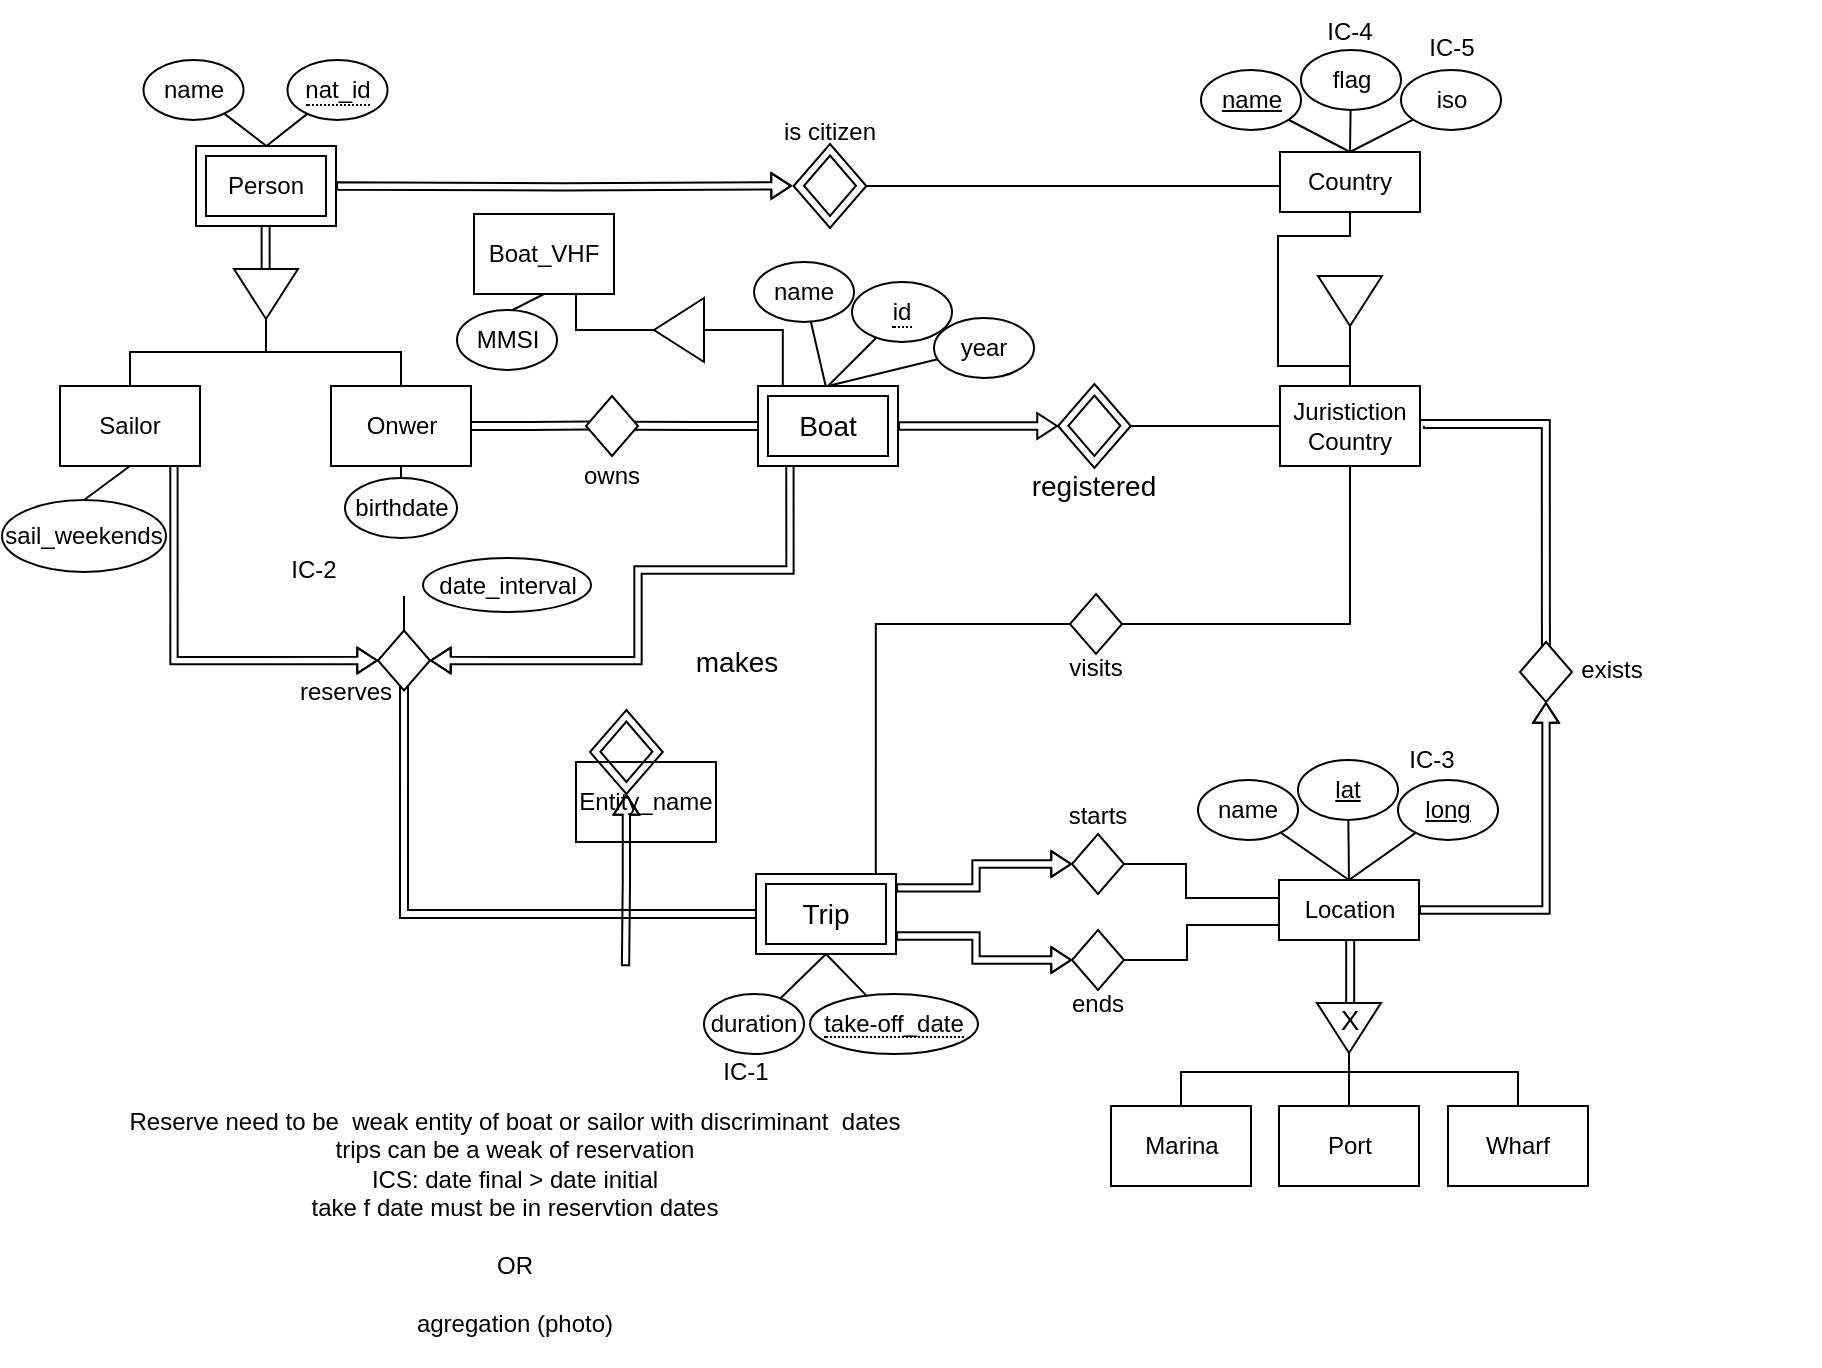 <mxfile version="15.9.6" type="device"><diagram id="mtO8EmzBldFPsHvV7_26" name="EA-Model"><mxGraphModel dx="330" dy="174" grid="0" gridSize="4" guides="1" tooltips="1" connect="1" arrows="1" fold="1" page="1" pageScale="1" pageWidth="827" pageHeight="1169" math="0" shadow="0"><root><mxCell id="0"/><mxCell id="1" parent="0"/><mxCell id="zJxWmI2F3YD3vHhMLD6m-106" value="" style="edgeStyle=orthogonalEdgeStyle;rounded=0;orthogonalLoop=1;jettySize=auto;html=1;fontColor=#000000;startArrow=block;startFill=0;endArrow=none;endFill=0;shape=flexArrow;endWidth=14.912;endSize=2.42;width=3.649;startSize=2.956;sourcePerimeterSpacing=0;startWidth=8.221;ignoreEdge=0;shadow=0;sketch=0;sourcePortConstraint=none;targetPortConstraint=none;orthogonal=0;anchorPointDirection=0;entryX=1;entryY=0.5;entryDx=0;entryDy=0;exitX=0.5;exitY=1;exitDx=0;exitDy=0;" parent="1" source="zJxWmI2F3YD3vHhMLD6m-108" target="zJxWmI2F3YD3vHhMLD6m-92" edge="1"><mxGeometry relative="1" as="geometry"><mxPoint x="772" y="486" as="sourcePoint"/><mxPoint x="772.011" y="609.0" as="targetPoint"/><Array as="points"><mxPoint x="772" y="482"/><mxPoint x="772" y="609"/></Array></mxGeometry></mxCell><mxCell id="zJxWmI2F3YD3vHhMLD6m-107" value="" style="group;rounded=1;shadow=0;sketch=0;strokeColor=none;strokeWidth=1;fillColor=none;gradientColor=none;" parent="1" vertex="1" connectable="0"><mxGeometry x="779" y="438" width="130" height="36" as="geometry"/></mxCell><mxCell id="zJxWmI2F3YD3vHhMLD6m-108" value="" style="rhombus;whiteSpace=wrap;html=1;fillColor=default;container=0;rounded=0;shadow=0;sketch=0;strokeColor=default;strokeWidth=1;" parent="zJxWmI2F3YD3vHhMLD6m-107" vertex="1"><mxGeometry x="-20" y="2" width="26" height="30" as="geometry"/></mxCell><mxCell id="zJxWmI2F3YD3vHhMLD6m-109" value="exists" style="text;html=1;strokeColor=none;fillColor=none;align=center;verticalAlign=middle;whiteSpace=wrap;rounded=0;container=0;shadow=0;sketch=0;" parent="zJxWmI2F3YD3vHhMLD6m-107" vertex="1"><mxGeometry x="-7" y="1" width="66" height="30" as="geometry"/></mxCell><mxCell id="zJxWmI2F3YD3vHhMLD6m-112" value="" style="edgeStyle=orthogonalEdgeStyle;rounded=0;orthogonalLoop=1;jettySize=auto;html=1;fontColor=#000000;startArrow=none;startFill=0;endArrow=none;endFill=0;shape=link;startSize=5;shadow=0;sketch=0;sourcePerimeterSpacing=0;entryX=1;entryY=0.5;entryDx=0;entryDy=0;exitX=0.498;exitY=0.063;exitDx=0;exitDy=0;exitPerimeter=0;" parent="1" source="zJxWmI2F3YD3vHhMLD6m-108" target="zJxWmI2F3YD3vHhMLD6m-33" edge="1"><mxGeometry relative="1" as="geometry"><mxPoint x="772" y="438" as="sourcePoint"/><mxPoint x="718" y="366" as="targetPoint"/><Array as="points"><mxPoint x="772" y="331"/></Array></mxGeometry></mxCell><mxCell id="zJxWmI2F3YD3vHhMLD6m-163" value="" style="edgeStyle=orthogonalEdgeStyle;rounded=0;orthogonalLoop=1;jettySize=auto;html=1;fontColor=#000000;startArrow=block;startFill=0;endArrow=none;endFill=0;shape=flexArrow;endWidth=14.912;endSize=2.42;width=3.649;startSize=2.956;sourcePerimeterSpacing=0;startWidth=8.221;ignoreEdge=0;shadow=0;sketch=0;sourcePortConstraint=none;targetPortConstraint=none;orthogonal=0;anchorPointDirection=0;fontSize=14;entryX=1;entryY=0.5;entryDx=0;entryDy=0;exitX=0;exitY=0.5;exitDx=0;exitDy=0;" parent="1" source="zJxWmI2F3YD3vHhMLD6m-165" target="zJxWmI2F3YD3vHhMLD6m-155" edge="1"><mxGeometry relative="1" as="geometry"><mxPoint x="520" y="332" as="sourcePoint"/><mxPoint x="502.021" y="356.0" as="targetPoint"/><Array as="points"/></mxGeometry></mxCell><mxCell id="zJxWmI2F3YD3vHhMLD6m-173" value="" style="edgeStyle=orthogonalEdgeStyle;rounded=0;sketch=0;orthogonalLoop=1;jettySize=auto;html=1;shadow=0;fontSize=14;startArrow=none;startFill=0;endArrow=none;endFill=0;sourcePerimeterSpacing=0;entryX=1;entryY=0.5;entryDx=0;entryDy=0;" parent="1" source="zJxWmI2F3YD3vHhMLD6m-33" target="zJxWmI2F3YD3vHhMLD6m-165" edge="1"><mxGeometry relative="1" as="geometry"/></mxCell><mxCell id="zJxWmI2F3YD3vHhMLD6m-174" value="" style="group;rounded=0;shadow=0;sketch=0;fontSize=14;strokeColor=default;strokeWidth=1;fillColor=none;gradientColor=none;container=0;" parent="1" vertex="1" connectable="0"><mxGeometry x="377" y="556" width="70" height="40" as="geometry"/></mxCell><mxCell id="xn7g9iZV4RgTC4gJWkwB-10" value="" style="edgeStyle=orthogonalEdgeStyle;rounded=0;orthogonalLoop=1;jettySize=auto;html=1;fontColor=#000000;startArrow=block;startFill=0;endArrow=none;endFill=0;shape=flexArrow;endWidth=14.912;endSize=2.42;width=3.649;startSize=2.956;sourcePerimeterSpacing=0;startWidth=8.221;ignoreEdge=0;shadow=0;sketch=0;sourcePortConstraint=none;targetPortConstraint=none;orthogonal=0;anchorPointDirection=0;entryX=1;entryY=0.198;entryDx=0;entryDy=0;entryPerimeter=0;exitX=0;exitY=0.5;exitDx=0;exitDy=0;" parent="1" source="xn7g9iZV4RgTC4gJWkwB-2" edge="1"><mxGeometry relative="1" as="geometry"><mxPoint x="526" y="551" as="sourcePoint"/><mxPoint x="447" y="562.92" as="targetPoint"/><Array as="points"><mxPoint x="487" y="551"/><mxPoint x="487" y="563"/></Array></mxGeometry></mxCell><mxCell id="xn7g9iZV4RgTC4gJWkwB-18" value="" style="edgeStyle=orthogonalEdgeStyle;rounded=0;orthogonalLoop=1;jettySize=auto;html=1;fontColor=#000000;startArrow=none;startFill=0;endArrow=none;endFill=0;entryX=1;entryY=0.5;entryDx=0;entryDy=0;" parent="1" target="xn7g9iZV4RgTC4gJWkwB-2" edge="1"><mxGeometry relative="1" as="geometry"><mxPoint x="636" y="568" as="sourcePoint"/><mxPoint x="592.26" y="558" as="targetPoint"/><Array as="points"><mxPoint x="639" y="568"/><mxPoint x="592" y="568"/><mxPoint x="592" y="551"/></Array></mxGeometry></mxCell><mxCell id="xn7g9iZV4RgTC4gJWkwB-19" value="" style="edgeStyle=orthogonalEdgeStyle;rounded=0;orthogonalLoop=1;jettySize=auto;html=1;fontColor=#000000;startArrow=none;startFill=0;endArrow=none;endFill=0;entryX=1;entryY=0.5;entryDx=0;entryDy=0;exitX=0;exitY=0.75;exitDx=0;exitDy=0;" parent="1" source="zJxWmI2F3YD3vHhMLD6m-92" target="xn7g9iZV4RgTC4gJWkwB-7" edge="1"><mxGeometry relative="1" as="geometry"><mxPoint x="634" y="582" as="sourcePoint"/><mxPoint x="598.26" y="600" as="targetPoint"/><Array as="points"><mxPoint x="592.5" y="582"/><mxPoint x="592.5" y="599"/></Array></mxGeometry></mxCell><mxCell id="xn7g9iZV4RgTC4gJWkwB-26" value="" style="edgeStyle=none;rounded=0;orthogonalLoop=1;jettySize=auto;html=1;endArrow=none;endFill=0;entryX=0.5;entryY=1;entryDx=0;entryDy=0;" parent="1" source="xn7g9iZV4RgTC4gJWkwB-23" target="zJxWmI2F3YD3vHhMLD6m-175" edge="1"><mxGeometry relative="1" as="geometry"/></mxCell><mxCell id="xn7g9iZV4RgTC4gJWkwB-23" value="&lt;div style=&quot;border-bottom: 1px dotted black ; line-height: 1&quot;&gt;take-off_date&lt;/div&gt;" style="ellipse;whiteSpace=wrap;html=1;container=0;" parent="1" vertex="1"><mxGeometry x="404" y="616" width="84" height="30" as="geometry"/></mxCell><mxCell id="xn7g9iZV4RgTC4gJWkwB-25" value="" style="rounded=0;orthogonalLoop=1;jettySize=auto;html=1;endArrow=none;endFill=0;entryX=0.5;entryY=1;entryDx=0;entryDy=0;" parent="1" source="xn7g9iZV4RgTC4gJWkwB-24" target="zJxWmI2F3YD3vHhMLD6m-175" edge="1"><mxGeometry relative="1" as="geometry"/></mxCell><mxCell id="xn7g9iZV4RgTC4gJWkwB-24" value="duration" style="ellipse;whiteSpace=wrap;html=1;container=0;" parent="1" vertex="1"><mxGeometry x="351" y="616" width="50" height="30" as="geometry"/></mxCell><mxCell id="zJxWmI2F3YD3vHhMLD6m-181" value="makes" style="text;html=1;strokeColor=none;fillColor=none;align=center;verticalAlign=middle;whiteSpace=wrap;rounded=0;container=0;shadow=0;sketch=0;fontSize=14;" parent="1" vertex="1"><mxGeometry x="344.19" y="435.25" width="46.81" height="30" as="geometry"/></mxCell><mxCell id="xn7g9iZV4RgTC4gJWkwB-32" value="" style="edgeStyle=orthogonalEdgeStyle;rounded=0;orthogonalLoop=1;jettySize=auto;html=1;fontColor=#000000;startArrow=none;startFill=0;endArrow=none;endFill=0;exitX=0.713;exitY=-0.01;exitDx=0;exitDy=0;exitPerimeter=0;entryX=0;entryY=0.5;entryDx=0;entryDy=0;" parent="1" target="xn7g9iZV4RgTC4gJWkwB-29" edge="1"><mxGeometry relative="1" as="geometry"><mxPoint x="436.91" y="555.6" as="sourcePoint"/><mxPoint x="524" y="431" as="targetPoint"/><Array as="points"><mxPoint x="437" y="431"/></Array></mxGeometry></mxCell><mxCell id="xn7g9iZV4RgTC4gJWkwB-33" value="" style="edgeStyle=orthogonalEdgeStyle;rounded=0;orthogonalLoop=1;jettySize=auto;html=1;fontColor=#000000;startArrow=none;startFill=0;endArrow=none;endFill=0;entryX=0.5;entryY=1;entryDx=0;entryDy=0;exitX=1;exitY=0.5;exitDx=0;exitDy=0;" parent="1" source="xn7g9iZV4RgTC4gJWkwB-29" target="zJxWmI2F3YD3vHhMLD6m-33" edge="1"><mxGeometry relative="1" as="geometry"><mxPoint x="674" y="428" as="sourcePoint"/><mxPoint x="676.26" y="358.1" as="targetPoint"/><Array as="points"><mxPoint x="674" y="431"/></Array></mxGeometry></mxCell><mxCell id="xn7g9iZV4RgTC4gJWkwB-41" value="" style="edgeStyle=orthogonalEdgeStyle;rounded=0;orthogonalLoop=1;jettySize=auto;html=1;fontColor=#000000;startArrow=none;startFill=0;endArrow=none;endFill=0;shape=link;startSize=5;exitX=1;exitY=0.5;exitDx=0;exitDy=0;entryX=0.064;entryY=0.492;entryDx=0;entryDy=0;entryPerimeter=0;" parent="1" source="zJxWmI2F3YD3vHhMLD6m-144" target="xn7g9iZV4RgTC4gJWkwB-39" edge="1"><mxGeometry relative="1" as="geometry"><mxPoint x="320.044" y="389.9" as="sourcePoint"/><mxPoint x="284" y="332" as="targetPoint"/><Array as="points"/></mxGeometry></mxCell><mxCell id="xn7g9iZV4RgTC4gJWkwB-42" value="" style="edgeStyle=orthogonalEdgeStyle;rounded=0;orthogonalLoop=1;jettySize=auto;html=1;fontColor=#000000;startArrow=none;startFill=0;endArrow=none;endFill=0;shape=link;startSize=5;exitX=0;exitY=0.5;exitDx=0;exitDy=0;entryX=0.93;entryY=0.494;entryDx=0;entryDy=0;entryPerimeter=0;" parent="1" source="zJxWmI2F3YD3vHhMLD6m-155" target="xn7g9iZV4RgTC4gJWkwB-39" edge="1"><mxGeometry relative="1" as="geometry"><mxPoint x="372" y="332" as="sourcePoint"/><mxPoint x="324" y="332" as="targetPoint"/><Array as="points"/></mxGeometry></mxCell><mxCell id="zJxWmI2F3YD3vHhMLD6m-135" value="&lt;div style=&quot;border-bottom: 1px dotted black&quot;&gt;nat_id&lt;/div&gt;" style="ellipse;whiteSpace=wrap;html=1;container=0;" parent="1" vertex="1"><mxGeometry x="142.75" y="149" width="50" height="30" as="geometry"/></mxCell><mxCell id="zJxWmI2F3YD3vHhMLD6m-138" style="edgeStyle=none;rounded=0;orthogonalLoop=1;jettySize=auto;html=1;entryX=0.5;entryY=0;entryDx=0;entryDy=0;endArrow=none;endFill=0;" parent="1" source="zJxWmI2F3YD3vHhMLD6m-135" edge="1"><mxGeometry relative="1" as="geometry"><mxPoint x="132.25" y="192" as="targetPoint"/></mxGeometry></mxCell><mxCell id="zJxWmI2F3YD3vHhMLD6m-140" style="rounded=0;orthogonalLoop=1;jettySize=auto;html=1;endArrow=none;endFill=0;entryX=0.5;entryY=0;entryDx=0;entryDy=0;" parent="1" source="zJxWmI2F3YD3vHhMLD6m-141" edge="1"><mxGeometry relative="1" as="geometry"><mxPoint x="132.25" y="192" as="targetPoint"/></mxGeometry></mxCell><mxCell id="zJxWmI2F3YD3vHhMLD6m-141" value="name" style="ellipse;whiteSpace=wrap;html=1;container=0;" parent="1" vertex="1"><mxGeometry x="70.75" y="149" width="50" height="30" as="geometry"/></mxCell><mxCell id="zJxWmI2F3YD3vHhMLD6m-142" value="Sailor" style="rounded=0;whiteSpace=wrap;html=1;fontColor=#000000;fillColor=default;strokeWidth=1;shadow=0;sketch=0;container=0;" parent="1" vertex="1"><mxGeometry x="29" y="312" width="70" height="40" as="geometry"/></mxCell><mxCell id="zJxWmI2F3YD3vHhMLD6m-144" value="Onwer" style="rounded=0;whiteSpace=wrap;html=1;fontColor=#000000;fillColor=default;strokeWidth=1;shadow=0;sketch=0;container=0;" parent="1" vertex="1"><mxGeometry x="164.5" y="312" width="70" height="40" as="geometry"/></mxCell><mxCell id="zJxWmI2F3YD3vHhMLD6m-149" style="edgeStyle=orthogonalEdgeStyle;rounded=0;sketch=0;orthogonalLoop=1;jettySize=auto;html=1;shadow=0;startArrow=none;startFill=0;endArrow=none;endFill=0;sourcePerimeterSpacing=0;entryX=0;entryY=0.5;entryDx=0;entryDy=0;exitX=0.5;exitY=0;exitDx=0;exitDy=0;" parent="1" source="zJxWmI2F3YD3vHhMLD6m-142" target="zJxWmI2F3YD3vHhMLD6m-146" edge="1"><mxGeometry relative="1" as="geometry"><mxPoint x="-446" y="-215" as="targetPoint"/><Array as="points"><mxPoint x="64" y="295"/><mxPoint x="132" y="295"/></Array></mxGeometry></mxCell><mxCell id="zJxWmI2F3YD3vHhMLD6m-151" style="edgeStyle=orthogonalEdgeStyle;rounded=0;sketch=0;orthogonalLoop=1;jettySize=auto;html=1;entryX=0;entryY=0.5;entryDx=0;entryDy=0;shadow=0;startArrow=none;startFill=0;endArrow=none;endFill=0;sourcePerimeterSpacing=0;exitX=0.5;exitY=0;exitDx=0;exitDy=0;" parent="1" source="zJxWmI2F3YD3vHhMLD6m-144" target="zJxWmI2F3YD3vHhMLD6m-146" edge="1"><mxGeometry relative="1" as="geometry"><Array as="points"><mxPoint x="200" y="295"/><mxPoint x="132" y="295"/></Array></mxGeometry></mxCell><mxCell id="xn7g9iZV4RgTC4gJWkwB-51" value="" style="edgeStyle=orthogonalEdgeStyle;rounded=0;orthogonalLoop=1;jettySize=auto;html=1;fontColor=#000000;startArrow=block;startFill=0;endArrow=none;endFill=0;shape=flexArrow;endWidth=14.912;endSize=2.42;width=3.649;startSize=2.956;sourcePerimeterSpacing=0;startWidth=8.221;ignoreEdge=0;shadow=0;sketch=0;sourcePortConstraint=none;targetPortConstraint=none;orthogonal=0;anchorPointDirection=0;bendable=1;exitX=0;exitY=0.5;exitDx=0;exitDy=0;entryX=0.814;entryY=0.988;entryDx=0;entryDy=0;entryPerimeter=0;" parent="1" source="xn7g9iZV4RgTC4gJWkwB-45" target="zJxWmI2F3YD3vHhMLD6m-142" edge="1"><mxGeometry relative="1" as="geometry"><mxPoint x="179" y="450" as="sourcePoint"/><mxPoint x="86" y="360" as="targetPoint"/><Array as="points"><mxPoint x="86" y="449"/></Array></mxGeometry></mxCell><mxCell id="T82zshx75YJD7q8zzaBY-1" value="" style="edgeStyle=orthogonalEdgeStyle;rounded=0;orthogonalLoop=1;jettySize=auto;html=1;fontColor=#000000;startArrow=block;startFill=0;endArrow=none;endFill=0;shape=flexArrow;endWidth=14.912;endSize=2.42;width=3.649;startSize=2.956;sourcePerimeterSpacing=0;startWidth=8.221;ignoreEdge=0;shadow=0;sketch=0;sourcePortConstraint=none;targetPortConstraint=none;orthogonal=0;anchorPointDirection=0;exitX=1;exitY=0.5;exitDx=0;exitDy=0;entryX=0.228;entryY=0.988;entryDx=0;entryDy=0;entryPerimeter=0;" parent="1" source="xn7g9iZV4RgTC4gJWkwB-45" target="zJxWmI2F3YD3vHhMLD6m-155" edge="1"><mxGeometry relative="1" as="geometry"><mxPoint x="230" y="448" as="sourcePoint"/><mxPoint x="394" y="355" as="targetPoint"/><Array as="points"><mxPoint x="318" y="449"/><mxPoint x="318" y="404"/><mxPoint x="394" y="404"/></Array></mxGeometry></mxCell><mxCell id="xn7g9iZV4RgTC4gJWkwB-46" value="reserves" style="text;html=1;strokeColor=none;fillColor=none;align=center;verticalAlign=middle;whiteSpace=wrap;rounded=0;container=0;" parent="1" vertex="1"><mxGeometry x="118.5" y="450" width="106" height="30" as="geometry"/></mxCell><mxCell id="xn7g9iZV4RgTC4gJWkwB-45" value="" style="rhombus;whiteSpace=wrap;html=1;fillColor=none;container=0;rounded=0;" parent="1" vertex="1"><mxGeometry x="188" y="434.25" width="26" height="30" as="geometry"/></mxCell><mxCell id="T82zshx75YJD7q8zzaBY-2" value="" style="edgeStyle=orthogonalEdgeStyle;rounded=0;orthogonalLoop=1;jettySize=auto;html=1;fontColor=#000000;startArrow=none;startFill=0;endArrow=none;endFill=0;shape=link;startSize=5;entryX=0.501;entryY=0.927;entryDx=0;entryDy=0;entryPerimeter=0;exitX=0;exitY=0.5;exitDx=0;exitDy=0;" parent="1" source="zJxWmI2F3YD3vHhMLD6m-175" target="xn7g9iZV4RgTC4gJWkwB-45" edge="1"><mxGeometry relative="1" as="geometry"><mxPoint x="135" y="584" as="sourcePoint"/><mxPoint x="135.114" y="504" as="targetPoint"/><Array as="points"/></mxGeometry></mxCell><mxCell id="T82zshx75YJD7q8zzaBY-5" value="" style="edgeStyle=orthogonalEdgeStyle;rounded=0;orthogonalLoop=1;jettySize=auto;html=1;fontColor=#000000;startArrow=none;startFill=0;endArrow=none;endFill=0;exitX=0.5;exitY=0;exitDx=0;exitDy=0;entryX=0.5;entryY=1;entryDx=0;entryDy=0;" parent="1" source="xn7g9iZV4RgTC4gJWkwB-45" edge="1"><mxGeometry relative="1" as="geometry"><mxPoint x="234.0" y="477.9" as="sourcePoint"/><mxPoint x="201" y="417" as="targetPoint"/><Array as="points"/></mxGeometry></mxCell><mxCell id="T82zshx75YJD7q8zzaBY-6" value="IC-2" style="text;html=1;strokeColor=none;fillColor=none;align=center;verticalAlign=middle;whiteSpace=wrap;rounded=0;fontColor=#000000;container=0;" parent="1" vertex="1"><mxGeometry x="133" y="389" width="46" height="30" as="geometry"/></mxCell><mxCell id="T82zshx75YJD7q8zzaBY-7" value="IC-1" style="text;html=1;strokeColor=none;fillColor=none;align=center;verticalAlign=middle;whiteSpace=wrap;rounded=0;fontColor=#000000;container=0;" parent="1" vertex="1"><mxGeometry x="349" y="640" width="46" height="30" as="geometry"/></mxCell><mxCell id="vhLkZkpWc89XIoJ8tT74-11" value="" style="triangle;whiteSpace=wrap;html=1;rotation=0;direction=west;container=0;" parent="1" vertex="1"><mxGeometry x="326" y="268" width="25" height="32" as="geometry"/></mxCell><mxCell id="vhLkZkpWc89XIoJ8tT74-14" value="" style="edgeStyle=orthogonalEdgeStyle;rounded=0;orthogonalLoop=1;jettySize=auto;html=1;endArrow=none;endFill=0;" parent="1" source="vhLkZkpWc89XIoJ8tT74-1" edge="1"><mxGeometry relative="1" as="geometry"><mxPoint x="327" y="284" as="targetPoint"/><Array as="points"><mxPoint x="287" y="284"/></Array></mxGeometry></mxCell><mxCell id="vhLkZkpWc89XIoJ8tT74-16" style="edgeStyle=none;rounded=0;orthogonalLoop=1;jettySize=auto;html=1;entryX=0.5;entryY=0;entryDx=0;entryDy=0;endArrow=none;endFill=0;" parent="1" source="vhLkZkpWc89XIoJ8tT74-5" target="zJxWmI2F3YD3vHhMLD6m-155" edge="1"><mxGeometry relative="1" as="geometry"/></mxCell><mxCell id="vhLkZkpWc89XIoJ8tT74-5" value="year" style="ellipse;whiteSpace=wrap;html=1;container=0;" parent="1" vertex="1"><mxGeometry x="466" y="278" width="50" height="30" as="geometry"/></mxCell><mxCell id="vhLkZkpWc89XIoJ8tT74-17" style="edgeStyle=none;rounded=0;orthogonalLoop=1;jettySize=auto;html=1;entryX=0.5;entryY=0;entryDx=0;entryDy=0;endArrow=none;endFill=0;" parent="1" source="vhLkZkpWc89XIoJ8tT74-6" target="zJxWmI2F3YD3vHhMLD6m-155" edge="1"><mxGeometry relative="1" as="geometry"/></mxCell><mxCell id="vhLkZkpWc89XIoJ8tT74-6" value="&lt;div style=&quot;border-bottom: 1px dotted black&quot;&gt;id&lt;/div&gt;" style="ellipse;whiteSpace=wrap;html=1;container=0;" parent="1" vertex="1"><mxGeometry x="425" y="260" width="50" height="30" as="geometry"/></mxCell><mxCell id="vhLkZkpWc89XIoJ8tT74-15" style="rounded=0;orthogonalLoop=1;jettySize=auto;html=1;entryX=0.5;entryY=0;entryDx=0;entryDy=0;endArrow=none;endFill=0;" parent="1" source="vhLkZkpWc89XIoJ8tT74-10" target="zJxWmI2F3YD3vHhMLD6m-156" edge="1"><mxGeometry relative="1" as="geometry"/></mxCell><mxCell id="vhLkZkpWc89XIoJ8tT74-10" value="name" style="ellipse;whiteSpace=wrap;html=1;container=0;" parent="1" vertex="1"><mxGeometry x="376" y="250" width="50" height="30" as="geometry"/></mxCell><mxCell id="zJxWmI2F3YD3vHhMLD6m-154" value="" style="group;rounded=0;shadow=0;sketch=0;fontSize=14;strokeColor=default;strokeWidth=1;fillColor=default;gradientColor=none;container=0;" parent="1" vertex="1" connectable="0"><mxGeometry x="378" y="312" width="70" height="40" as="geometry"/></mxCell><mxCell id="vhLkZkpWc89XIoJ8tT74-13" style="edgeStyle=orthogonalEdgeStyle;rounded=0;orthogonalLoop=1;jettySize=auto;html=1;entryX=0.52;entryY=0;entryDx=0;entryDy=0;entryPerimeter=0;endArrow=none;endFill=0;" parent="1" source="vhLkZkpWc89XIoJ8tT74-11" edge="1"><mxGeometry relative="1" as="geometry"><mxPoint x="390.4" y="312" as="targetPoint"/><Array as="points"><mxPoint x="390" y="284"/></Array></mxGeometry></mxCell><mxCell id="_oi1t7SyCfemKxTEH7Dt-3" style="rounded=0;orthogonalLoop=1;jettySize=auto;html=1;exitX=0.5;exitY=0;exitDx=0;exitDy=0;endArrow=none;endFill=0;entryX=0.5;entryY=1;entryDx=0;entryDy=0;" parent="1" source="_oi1t7SyCfemKxTEH7Dt-1" target="zJxWmI2F3YD3vHhMLD6m-142" edge="1"><mxGeometry relative="1" as="geometry"><mxPoint x="37" y="353" as="targetPoint"/></mxGeometry></mxCell><mxCell id="_oi1t7SyCfemKxTEH7Dt-1" value="sail_weekends" style="ellipse;whiteSpace=wrap;html=1;container=0;" parent="1" vertex="1"><mxGeometry y="369" width="82" height="36" as="geometry"/></mxCell><mxCell id="_oi1t7SyCfemKxTEH7Dt-10" value="" style="edgeStyle=none;rounded=0;orthogonalLoop=1;jettySize=auto;html=1;endArrow=none;endFill=0;entryX=0.5;entryY=1;entryDx=0;entryDy=0;exitX=0.5;exitY=0;exitDx=0;exitDy=0;" parent="1" source="_oi1t7SyCfemKxTEH7Dt-4" target="zJxWmI2F3YD3vHhMLD6m-144" edge="1"><mxGeometry relative="1" as="geometry"><mxPoint x="231" y="379" as="sourcePoint"/></mxGeometry></mxCell><mxCell id="_oi1t7SyCfemKxTEH7Dt-4" value="birthdate" style="ellipse;whiteSpace=wrap;html=1;container=0;" parent="1" vertex="1"><mxGeometry x="171.5" y="358" width="56" height="30" as="geometry"/></mxCell><mxCell id="_oi1t7SyCfemKxTEH7Dt-5" value="date_interval" style="ellipse;whiteSpace=wrap;html=1;container=0;" parent="1" vertex="1"><mxGeometry x="210.5" y="398" width="84" height="27" as="geometry"/></mxCell><mxCell id="T82zshx75YJD7q8zzaBY-8" value="IC-4" style="text;html=1;strokeColor=none;fillColor=none;align=center;verticalAlign=middle;whiteSpace=wrap;rounded=0;fontColor=#000000;container=0;" parent="1" vertex="1"><mxGeometry x="651" y="119" width="45.75" height="32" as="geometry"/></mxCell><mxCell id="zJxWmI2F3YD3vHhMLD6m-99" value="Marina" style="rounded=0;whiteSpace=wrap;html=1;fontColor=#000000;fillColor=default;strokeWidth=1;shadow=0;sketch=0;container=0;" parent="1" vertex="1"><mxGeometry x="554.5" y="672" width="70" height="40" as="geometry"/></mxCell><mxCell id="zJxWmI2F3YD3vHhMLD6m-100" value="Port" style="rounded=0;whiteSpace=wrap;html=1;fontColor=#000000;fillColor=default;strokeWidth=1;shadow=0;sketch=0;container=0;" parent="1" vertex="1"><mxGeometry x="638.5" y="672" width="70" height="40" as="geometry"/></mxCell><mxCell id="zJxWmI2F3YD3vHhMLD6m-101" value="Wharf" style="rounded=0;whiteSpace=wrap;html=1;fontColor=#000000;fillColor=default;strokeWidth=1;shadow=0;sketch=0;container=0;" parent="1" vertex="1"><mxGeometry x="723" y="672" width="70" height="40" as="geometry"/></mxCell><mxCell id="zJxWmI2F3YD3vHhMLD6m-105" style="edgeStyle=orthogonalEdgeStyle;rounded=0;sketch=0;orthogonalLoop=1;jettySize=auto;html=1;shadow=0;startArrow=none;startFill=0;endArrow=none;endFill=0;sourcePerimeterSpacing=0;entryX=0;entryY=0.5;entryDx=0;entryDy=0;" parent="1" source="zJxWmI2F3YD3vHhMLD6m-99" target="zJxWmI2F3YD3vHhMLD6m-96" edge="1"><mxGeometry relative="1" as="geometry"><mxPoint x="670" y="643" as="targetPoint"/><Array as="points"><mxPoint x="590" y="655"/><mxPoint x="674" y="655"/></Array></mxGeometry></mxCell><mxCell id="zJxWmI2F3YD3vHhMLD6m-103" style="edgeStyle=none;rounded=0;sketch=0;orthogonalLoop=1;jettySize=auto;html=1;shadow=0;startArrow=none;startFill=0;endArrow=none;endFill=0;sourcePerimeterSpacing=0;entryX=0.5;entryY=0;entryDx=0;entryDy=0;exitX=0;exitY=0.5;exitDx=0;exitDy=0;" parent="1" source="zJxWmI2F3YD3vHhMLD6m-96" target="zJxWmI2F3YD3vHhMLD6m-100" edge="1"><mxGeometry relative="1" as="geometry"><mxPoint x="672.286" y="638.381" as="sourcePoint"/><mxPoint x="674" y="655" as="targetPoint"/></mxGeometry></mxCell><mxCell id="zJxWmI2F3YD3vHhMLD6m-104" style="edgeStyle=orthogonalEdgeStyle;rounded=0;sketch=0;orthogonalLoop=1;jettySize=auto;html=1;entryX=0;entryY=0.5;entryDx=0;entryDy=0;shadow=0;startArrow=none;startFill=0;endArrow=none;endFill=0;sourcePerimeterSpacing=0;" parent="1" source="zJxWmI2F3YD3vHhMLD6m-101" target="zJxWmI2F3YD3vHhMLD6m-96" edge="1"><mxGeometry relative="1" as="geometry"><Array as="points"><mxPoint x="758" y="655"/><mxPoint x="674" y="655"/></Array></mxGeometry></mxCell><mxCell id="zJxWmI2F3YD3vHhMLD6m-89" value="&lt;u&gt;long&lt;/u&gt;" style="ellipse;whiteSpace=wrap;html=1;container=0;" parent="1" vertex="1"><mxGeometry x="698" y="509" width="50" height="30" as="geometry"/></mxCell><mxCell id="zJxWmI2F3YD3vHhMLD6m-91" value="&lt;u&gt;lat&lt;/u&gt;" style="ellipse;whiteSpace=wrap;html=1;container=0;" parent="1" vertex="1"><mxGeometry x="648" y="499" width="50" height="30" as="geometry"/></mxCell><mxCell id="zJxWmI2F3YD3vHhMLD6m-92" value="Location" style="rounded=0;whiteSpace=wrap;html=1;container=0;" parent="1" vertex="1"><mxGeometry x="638.5" y="559" width="70" height="30" as="geometry"/></mxCell><mxCell id="zJxWmI2F3YD3vHhMLD6m-88" style="edgeStyle=none;rounded=0;orthogonalLoop=1;jettySize=auto;html=1;entryX=0.5;entryY=0;entryDx=0;entryDy=0;endArrow=none;endFill=0;" parent="1" source="zJxWmI2F3YD3vHhMLD6m-89" target="zJxWmI2F3YD3vHhMLD6m-92" edge="1"><mxGeometry relative="1" as="geometry"/></mxCell><mxCell id="zJxWmI2F3YD3vHhMLD6m-90" style="edgeStyle=none;rounded=0;orthogonalLoop=1;jettySize=auto;html=1;entryX=0.5;entryY=0;entryDx=0;entryDy=0;endArrow=none;endFill=0;" parent="1" source="zJxWmI2F3YD3vHhMLD6m-91" target="zJxWmI2F3YD3vHhMLD6m-92" edge="1"><mxGeometry relative="1" as="geometry"/></mxCell><mxCell id="zJxWmI2F3YD3vHhMLD6m-93" style="rounded=0;orthogonalLoop=1;jettySize=auto;html=1;endArrow=none;endFill=0;entryX=0.5;entryY=0;entryDx=0;entryDy=0;" parent="1" source="zJxWmI2F3YD3vHhMLD6m-94" target="zJxWmI2F3YD3vHhMLD6m-92" edge="1"><mxGeometry relative="1" as="geometry"/></mxCell><mxCell id="zJxWmI2F3YD3vHhMLD6m-94" value="name" style="ellipse;whiteSpace=wrap;html=1;container=0;" parent="1" vertex="1"><mxGeometry x="598" y="509" width="50" height="30" as="geometry"/></mxCell><mxCell id="zJxWmI2F3YD3vHhMLD6m-2" value="IC-3" style="text;html=1;strokeColor=none;fillColor=none;align=center;verticalAlign=middle;whiteSpace=wrap;rounded=0;fontColor=#000000;container=0;" parent="1" vertex="1"><mxGeometry x="692" y="484" width="46" height="30" as="geometry"/></mxCell><mxCell id="zJxWmI2F3YD3vHhMLD6m-23" value="" style="triangle;whiteSpace=wrap;html=1;rotation=-90;container=0;direction=west;" parent="1" vertex="1"><mxGeometry x="661.5" y="253.5" width="25" height="32" as="geometry"/></mxCell><mxCell id="zJxWmI2F3YD3vHhMLD6m-33" value="Juristiction Country" style="rounded=0;whiteSpace=wrap;html=1;fontColor=#000000;fillColor=default;allowArrows=1;container=0;" parent="1" vertex="1"><mxGeometry x="639" y="312" width="70" height="40" as="geometry"/></mxCell><mxCell id="zJxWmI2F3YD3vHhMLD6m-79" style="edgeStyle=none;rounded=0;sketch=0;orthogonalLoop=1;jettySize=auto;html=1;shadow=0;startArrow=none;startFill=0;endArrow=none;endFill=0;sourcePerimeterSpacing=0;" parent="1" source="zJxWmI2F3YD3vHhMLD6m-23" target="zJxWmI2F3YD3vHhMLD6m-33" edge="1"><mxGeometry relative="1" as="geometry"/></mxCell><mxCell id="zJxWmI2F3YD3vHhMLD6m-22" style="edgeStyle=orthogonalEdgeStyle;rounded=0;orthogonalLoop=1;jettySize=auto;html=1;exitX=1;exitY=0.5;exitDx=0;exitDy=0;fontColor=#000000;startArrow=none;startFill=0;endArrow=none;endFill=0;" parent="1" source="zJxWmI2F3YD3vHhMLD6m-23" target="zJxWmI2F3YD3vHhMLD6m-26" edge="1"><mxGeometry relative="1" as="geometry"/></mxCell><mxCell id="zJxWmI2F3YD3vHhMLD6m-24" value="iso" style="ellipse;whiteSpace=wrap;html=1;container=0;" parent="1" vertex="1"><mxGeometry x="699.5" y="154" width="50" height="30" as="geometry"/></mxCell><mxCell id="zJxWmI2F3YD3vHhMLD6m-25" value="flag" style="ellipse;whiteSpace=wrap;html=1;container=0;" parent="1" vertex="1"><mxGeometry x="649.5" y="144" width="50" height="30" as="geometry"/></mxCell><mxCell id="zJxWmI2F3YD3vHhMLD6m-26" value="Country" style="rounded=0;whiteSpace=wrap;html=1;container=0;" parent="1" vertex="1"><mxGeometry x="639" y="195" width="70" height="30" as="geometry"/></mxCell><mxCell id="zJxWmI2F3YD3vHhMLD6m-38" style="edgeStyle=none;rounded=0;orthogonalLoop=1;jettySize=auto;html=1;entryX=0.5;entryY=0;entryDx=0;entryDy=0;endArrow=none;endFill=0;" parent="1" source="zJxWmI2F3YD3vHhMLD6m-24" target="zJxWmI2F3YD3vHhMLD6m-26" edge="1"><mxGeometry relative="1" as="geometry"/></mxCell><mxCell id="zJxWmI2F3YD3vHhMLD6m-37" style="edgeStyle=none;rounded=0;orthogonalLoop=1;jettySize=auto;html=1;entryX=0.5;entryY=0;entryDx=0;entryDy=0;endArrow=none;endFill=0;" parent="1" source="zJxWmI2F3YD3vHhMLD6m-25" target="zJxWmI2F3YD3vHhMLD6m-26" edge="1"><mxGeometry relative="1" as="geometry"/></mxCell><mxCell id="zJxWmI2F3YD3vHhMLD6m-36" style="rounded=0;orthogonalLoop=1;jettySize=auto;html=1;endArrow=none;endFill=0;entryX=0.5;entryY=0;entryDx=0;entryDy=0;" parent="1" source="zJxWmI2F3YD3vHhMLD6m-34" target="zJxWmI2F3YD3vHhMLD6m-26" edge="1"><mxGeometry relative="1" as="geometry"/></mxCell><mxCell id="zJxWmI2F3YD3vHhMLD6m-34" value="&lt;u&gt;name&lt;/u&gt;" style="ellipse;whiteSpace=wrap;html=1;container=0;" parent="1" vertex="1"><mxGeometry x="599.5" y="154" width="50" height="30" as="geometry"/></mxCell><mxCell id="T82zshx75YJD7q8zzaBY-9" value="IC-5" style="text;html=1;strokeColor=none;fillColor=none;align=center;verticalAlign=middle;whiteSpace=wrap;rounded=0;fontColor=#000000;container=0;" parent="1" vertex="1"><mxGeometry x="701.5" y="128" width="46" height="30" as="geometry"/></mxCell><mxCell id="zJxWmI2F3YD3vHhMLD6m-96" value="&lt;p style=&quot;line-height: 0&quot;&gt;&lt;br&gt;&lt;/p&gt;" style="triangle;whiteSpace=wrap;html=1;rotation=-90;rounded=0;shadow=0;sketch=0;strokeWidth=1;fillColor=default;gradientColor=none;strokeColor=default;portConstraintRotation=1;snapToPoint=1;container=0;direction=west;" parent="1" vertex="1"><mxGeometry x="661" y="617" width="25" height="32" as="geometry"/></mxCell><mxCell id="zJxWmI2F3YD3vHhMLD6m-113" value="&lt;font style=&quot;font-size: 14px&quot;&gt;X&lt;/font&gt;" style="text;html=1;strokeColor=none;fillColor=none;align=center;verticalAlign=middle;whiteSpace=wrap;rounded=0;shadow=0;sketch=0;container=0;rotation=0;" parent="1" vertex="1"><mxGeometry x="643.5" y="614" width="60" height="30" as="geometry"/></mxCell><mxCell id="zJxWmI2F3YD3vHhMLD6m-165" value="" style="rhombus;whiteSpace=wrap;html=1;fillColor=none;container=0;rounded=0;shadow=0;sketch=0;fontSize=14;strokeColor=default;strokeWidth=1;" parent="1" vertex="1"><mxGeometry x="528" y="311" width="36.39" height="42" as="geometry"/></mxCell><mxCell id="zJxWmI2F3YD3vHhMLD6m-166" value="" style="rhombus;whiteSpace=wrap;html=1;fillColor=none;container=0;rounded=0;shadow=0;sketch=0;fontSize=14;strokeColor=default;strokeWidth=1;" parent="1" vertex="1"><mxGeometry x="533.19" y="316.75" width="26" height="30.25" as="geometry"/></mxCell><mxCell id="zJxWmI2F3YD3vHhMLD6m-167" value="registered" style="text;html=1;strokeColor=none;fillColor=none;align=center;verticalAlign=middle;whiteSpace=wrap;rounded=0;container=0;shadow=0;sketch=0;fontSize=14;" parent="1" vertex="1"><mxGeometry x="499.19" y="347" width="94" height="30" as="geometry"/></mxCell><mxCell id="zJxWmI2F3YD3vHhMLD6m-175" value="" style="rounded=0;whiteSpace=wrap;html=1;fontColor=#000000;fillColor=default;strokeWidth=1;shadow=0;sketch=0;fontSize=14;container=0;" parent="1" vertex="1"><mxGeometry x="377" y="556" width="70" height="40" as="geometry"/></mxCell><mxCell id="zJxWmI2F3YD3vHhMLD6m-176" value="&lt;span&gt;Trip&lt;br&gt;&lt;/span&gt;" style="rounded=0;whiteSpace=wrap;html=1;fontColor=#000000;fillColor=default;strokeWidth=1;shadow=0;sketch=0;fontSize=14;container=0;" parent="1" vertex="1"><mxGeometry x="382" y="561" width="60" height="30" as="geometry"/></mxCell><mxCell id="xn7g9iZV4RgTC4gJWkwB-16" value="" style="edgeStyle=orthogonalEdgeStyle;rounded=0;orthogonalLoop=1;jettySize=auto;html=1;fontColor=#000000;startArrow=block;startFill=0;endArrow=none;endFill=0;shape=flexArrow;endWidth=14.912;endSize=2.42;width=3.649;startSize=2.956;sourcePerimeterSpacing=0;startWidth=8.221;ignoreEdge=0;shadow=0;sketch=0;sourcePortConstraint=none;targetPortConstraint=none;orthogonal=0;anchorPointDirection=0;entryX=1;entryY=0.198;entryDx=0;entryDy=0;entryPerimeter=0;exitX=0;exitY=0.5;exitDx=0;exitDy=0;" parent="1" source="xn7g9iZV4RgTC4gJWkwB-7" edge="1"><mxGeometry relative="1" as="geometry"><mxPoint x="526" y="599.09" as="sourcePoint"/><mxPoint x="447" y="587.01" as="targetPoint"/><Array as="points"><mxPoint x="487" y="599"/><mxPoint x="487" y="587"/></Array></mxGeometry></mxCell><mxCell id="xn7g9iZV4RgTC4gJWkwB-3" value="starts" style="text;html=1;strokeColor=none;fillColor=none;align=center;verticalAlign=middle;whiteSpace=wrap;rounded=0;container=0;" parent="1" vertex="1"><mxGeometry x="524" y="512" width="48" height="30" as="geometry"/></mxCell><mxCell id="xn7g9iZV4RgTC4gJWkwB-2" value="" style="rhombus;whiteSpace=wrap;html=1;fillColor=none;container=0;rounded=0;" parent="1" vertex="1"><mxGeometry x="535" y="536" width="26" height="30" as="geometry"/></mxCell><mxCell id="xn7g9iZV4RgTC4gJWkwB-6" value="ends" style="text;html=1;strokeColor=none;fillColor=none;align=center;verticalAlign=middle;whiteSpace=wrap;rounded=0;container=0;" parent="1" vertex="1"><mxGeometry x="524" y="606" width="48" height="30" as="geometry"/></mxCell><mxCell id="xn7g9iZV4RgTC4gJWkwB-7" value="" style="rhombus;whiteSpace=wrap;html=1;fillColor=none;container=0;rounded=0;" parent="1" vertex="1"><mxGeometry x="535" y="584" width="26" height="30" as="geometry"/></mxCell><mxCell id="xn7g9iZV4RgTC4gJWkwB-30" value="visits" style="text;html=1;strokeColor=none;fillColor=none;align=center;verticalAlign=middle;whiteSpace=wrap;rounded=0;container=0;" parent="1" vertex="1"><mxGeometry x="494" y="438" width="106" height="30" as="geometry"/></mxCell><mxCell id="xn7g9iZV4RgTC4gJWkwB-29" value="" style="rhombus;whiteSpace=wrap;html=1;fillColor=none;container=0;rounded=0;" parent="1" vertex="1"><mxGeometry x="534" y="416" width="26" height="30" as="geometry"/></mxCell><mxCell id="xn7g9iZV4RgTC4gJWkwB-38" value="owns" style="text;html=1;strokeColor=none;fillColor=none;align=center;verticalAlign=middle;whiteSpace=wrap;rounded=0;container=0;" parent="1" vertex="1"><mxGeometry x="252" y="342" width="106" height="30" as="geometry"/></mxCell><mxCell id="xn7g9iZV4RgTC4gJWkwB-39" value="" style="rhombus;whiteSpace=wrap;html=1;fillColor=none;container=0;rounded=0;" parent="1" vertex="1"><mxGeometry x="292" y="317" width="26" height="30" as="geometry"/></mxCell><mxCell id="zJxWmI2F3YD3vHhMLD6m-146" value="&lt;p style=&quot;line-height: 0&quot;&gt;&lt;br&gt;&lt;/p&gt;" style="triangle;whiteSpace=wrap;html=1;rotation=-90;rounded=0;shadow=0;sketch=0;strokeWidth=1;fillColor=default;gradientColor=none;strokeColor=default;portConstraintRotation=1;snapToPoint=1;container=0;direction=west;" parent="1" vertex="1"><mxGeometry x="119.5" y="250" width="25" height="32" as="geometry"/></mxCell><mxCell id="vhLkZkpWc89XIoJ8tT74-1" value="Boat_VHF" style="rounded=0;whiteSpace=wrap;html=1;fontColor=#000000;fillColor=default;strokeWidth=1;container=0;" parent="1" vertex="1"><mxGeometry x="236" y="226" width="70" height="40" as="geometry"/></mxCell><mxCell id="zJxWmI2F3YD3vHhMLD6m-155" value="" style="rounded=0;whiteSpace=wrap;html=1;fontColor=#000000;fillColor=default;strokeWidth=1;shadow=0;sketch=0;fontSize=14;container=0;" parent="1" vertex="1"><mxGeometry x="378" y="312" width="70" height="40" as="geometry"/></mxCell><mxCell id="zJxWmI2F3YD3vHhMLD6m-156" value="&lt;span&gt;Boat&lt;br&gt;&lt;/span&gt;" style="rounded=0;whiteSpace=wrap;html=1;fontColor=#000000;fillColor=default;strokeWidth=1;shadow=0;sketch=0;fontSize=14;container=0;" parent="1" vertex="1"><mxGeometry x="383" y="317" width="60" height="30" as="geometry"/></mxCell><mxCell id="fafjOqpx6oaeviXGbFza-1" value="" style="group" parent="1" vertex="1" connectable="0"><mxGeometry x="97" y="192" width="70" height="40" as="geometry"/></mxCell><mxCell id="fafjOqpx6oaeviXGbFza-2" value="" style="rounded=0;whiteSpace=wrap;html=1;fontColor=#000000;fillColor=default;strokeWidth=1;" parent="fafjOqpx6oaeviXGbFza-1" vertex="1"><mxGeometry width="70" height="40" as="geometry"/></mxCell><mxCell id="fafjOqpx6oaeviXGbFza-3" value="&lt;span&gt;Person&lt;br&gt;&lt;/span&gt;" style="rounded=0;whiteSpace=wrap;html=1;fontColor=#000000;fillColor=default;strokeWidth=1;" parent="fafjOqpx6oaeviXGbFza-1" vertex="1"><mxGeometry x="5" y="5" width="60" height="30" as="geometry"/></mxCell><mxCell id="fafjOqpx6oaeviXGbFza-5" value="" style="rounded=0;orthogonalLoop=1;jettySize=auto;html=1;endArrow=none;endFill=0;entryX=0.5;entryY=1;entryDx=0;entryDy=0;exitX=0.496;exitY=0.052;exitDx=0;exitDy=0;exitPerimeter=0;" parent="1" source="fafjOqpx6oaeviXGbFza-4" target="vhLkZkpWc89XIoJ8tT74-1" edge="1"><mxGeometry relative="1" as="geometry"><mxPoint x="259.745" y="278.476" as="sourcePoint"/><mxPoint x="263.395" y="270" as="targetPoint"/></mxGeometry></mxCell><mxCell id="fafjOqpx6oaeviXGbFza-4" value="MMSI" style="ellipse;whiteSpace=wrap;html=1;container=0;" parent="1" vertex="1"><mxGeometry x="227.5" y="274" width="50" height="30" as="geometry"/></mxCell><mxCell id="fafjOqpx6oaeviXGbFza-12" value="" style="edgeStyle=orthogonalEdgeStyle;rounded=0;orthogonalLoop=1;jettySize=auto;html=1;fontColor=#000000;startArrow=none;startFill=0;endArrow=none;endFill=0;exitX=0;exitY=0.5;exitDx=0;exitDy=0;entryX=1;entryY=0.5;entryDx=0;entryDy=0;" parent="1" source="zJxWmI2F3YD3vHhMLD6m-26" target="fafjOqpx6oaeviXGbFza-7" edge="1"><mxGeometry relative="1" as="geometry"><mxPoint x="635" y="208" as="sourcePoint"/><mxPoint x="438.26" y="210.1" as="targetPoint"/><Array as="points"><mxPoint x="639" y="212"/></Array></mxGeometry></mxCell><mxCell id="fafjOqpx6oaeviXGbFza-18" value="" style="group" parent="1" vertex="1" connectable="0"><mxGeometry x="367.0" y="170" width="94" height="63" as="geometry"/></mxCell><mxCell id="fafjOqpx6oaeviXGbFza-9" value="is citizen" style="text;html=1;strokeColor=none;fillColor=none;align=center;verticalAlign=middle;whiteSpace=wrap;rounded=0;container=0;" parent="fafjOqpx6oaeviXGbFza-18" vertex="1"><mxGeometry width="94" height="30" as="geometry"/></mxCell><mxCell id="fafjOqpx6oaeviXGbFza-7" value="" style="rhombus;whiteSpace=wrap;html=1;fillColor=none;container=0;" parent="fafjOqpx6oaeviXGbFza-18" vertex="1"><mxGeometry x="28.81" y="21" width="36.39" height="42" as="geometry"/></mxCell><mxCell id="fafjOqpx6oaeviXGbFza-8" value="" style="rhombus;whiteSpace=wrap;html=1;fillColor=none;container=0;" parent="fafjOqpx6oaeviXGbFza-18" vertex="1"><mxGeometry x="34" y="26.75" width="26" height="30.25" as="geometry"/></mxCell><mxCell id="fafjOqpx6oaeviXGbFza-20" value="" style="edgeStyle=orthogonalEdgeStyle;rounded=0;orthogonalLoop=1;jettySize=auto;html=1;fontColor=#000000;startArrow=block;startFill=0;endArrow=none;endFill=0;shape=flexArrow;endWidth=14.912;endSize=2.42;width=3.649;startSize=2.956;sourcePerimeterSpacing=0;startWidth=8.221;ignoreEdge=0;shadow=0;sketch=0;sourcePortConstraint=none;targetPortConstraint=none;orthogonal=0;anchorPointDirection=0;fontSize=14;entryX=1;entryY=0.5;entryDx=0;entryDy=0;exitX=0;exitY=0.5;exitDx=0;exitDy=0;" parent="1" target="fafjOqpx6oaeviXGbFza-2" edge="1"><mxGeometry relative="1" as="geometry"><mxPoint x="395" y="211.91" as="sourcePoint"/><mxPoint x="315" y="211.91" as="targetPoint"/><Array as="points"/></mxGeometry></mxCell><mxCell id="TuUi5fwf8vTObgH7SBqK-1" value="Entity_name" style="rounded=0;whiteSpace=wrap;html=1;fontColor=#000000;fillColor=default;strokeWidth=1;" vertex="1" parent="1"><mxGeometry x="287" y="500" width="70" height="40" as="geometry"/></mxCell><mxCell id="TuUi5fwf8vTObgH7SBqK-4" value="&lt;br&gt;Reserve need to be&amp;nbsp; weak entity of boat or sailor with discriminant&amp;nbsp; dates&lt;br&gt;trips can be a weak of reservation&lt;br&gt;ICS: date final &amp;gt; date initial&lt;br&gt;take f date must be in reservtion dates&lt;br&gt;&lt;br&gt;OR&lt;br&gt;&lt;br&gt;agregation (photo)&lt;br&gt;&lt;br&gt;" style="text;html=1;align=center;verticalAlign=middle;resizable=0;points=[];autosize=1;strokeColor=none;fillColor=none;" vertex="1" parent="1"><mxGeometry x="58" y="658" width="396" height="144" as="geometry"/></mxCell><mxCell id="TuUi5fwf8vTObgH7SBqK-5" value="" style="edgeStyle=orthogonalEdgeStyle;rounded=0;orthogonalLoop=1;jettySize=auto;html=1;fontColor=#000000;startArrow=none;startFill=0;endArrow=none;endFill=0;shape=link;startSize=5;" edge="1" parent="1"><mxGeometry relative="1" as="geometry"><mxPoint x="131.83" y="254" as="sourcePoint"/><mxPoint x="132.134" y="232" as="targetPoint"/><Array as="points"><mxPoint x="131.83" y="232"/></Array></mxGeometry></mxCell><mxCell id="TuUi5fwf8vTObgH7SBqK-6" value="" style="edgeStyle=orthogonalEdgeStyle;rounded=0;orthogonalLoop=1;jettySize=auto;html=1;fontColor=#000000;startArrow=none;startFill=0;endArrow=none;endFill=0;shape=link;startSize=5;exitX=0.51;exitY=0.233;exitDx=0;exitDy=0;exitPerimeter=0;" edge="1" parent="1" source="zJxWmI2F3YD3vHhMLD6m-113"><mxGeometry relative="1" as="geometry"><mxPoint x="673.844" y="646.9" as="sourcePoint"/><mxPoint x="674.104" y="589" as="targetPoint"/><Array as="points"/></mxGeometry></mxCell><mxCell id="TuUi5fwf8vTObgH7SBqK-7" value="" style="group" vertex="1" connectable="0" parent="1"><mxGeometry x="294.0" y="474" width="36.39" height="128.11" as="geometry"/></mxCell><mxCell id="zJxWmI2F3YD3vHhMLD6m-182" value="" style="edgeStyle=orthogonalEdgeStyle;rounded=0;orthogonalLoop=1;jettySize=auto;html=1;fontColor=#000000;startArrow=block;startFill=0;endArrow=none;endFill=0;shape=flexArrow;endWidth=14.912;endSize=2.42;width=3.649;startSize=2.956;sourcePerimeterSpacing=0;startWidth=8.221;ignoreEdge=0;shadow=0;sketch=0;sourcePortConstraint=none;targetPortConstraint=none;orthogonal=0;anchorPointDirection=0;fontSize=14;exitX=0.5;exitY=1;exitDx=0;exitDy=0;entryX=0.285;entryY=0.009;entryDx=0;entryDy=0;entryPerimeter=0;" parent="TuUi5fwf8vTObgH7SBqK-7" source="zJxWmI2F3YD3vHhMLD6m-179" edge="1"><mxGeometry relative="1" as="geometry"><mxPoint x="17.581" y="73.75" as="sourcePoint"/><mxPoint x="17.76" y="128.11" as="targetPoint"/><Array as="points"/></mxGeometry></mxCell><mxCell id="zJxWmI2F3YD3vHhMLD6m-179" value="" style="rhombus;whiteSpace=wrap;html=1;fillColor=none;container=0;rounded=0;shadow=0;sketch=0;fontSize=14;strokeColor=default;strokeWidth=1;" parent="TuUi5fwf8vTObgH7SBqK-7" vertex="1"><mxGeometry width="36.39" height="42" as="geometry"/></mxCell><mxCell id="zJxWmI2F3YD3vHhMLD6m-180" value="" style="rhombus;whiteSpace=wrap;html=1;fillColor=none;container=0;rounded=0;shadow=0;sketch=0;fontSize=14;strokeColor=default;strokeWidth=1;" parent="TuUi5fwf8vTObgH7SBqK-7" vertex="1"><mxGeometry x="5.19" y="5.75" width="26" height="30.25" as="geometry"/></mxCell></root></mxGraphModel></diagram></mxfile>